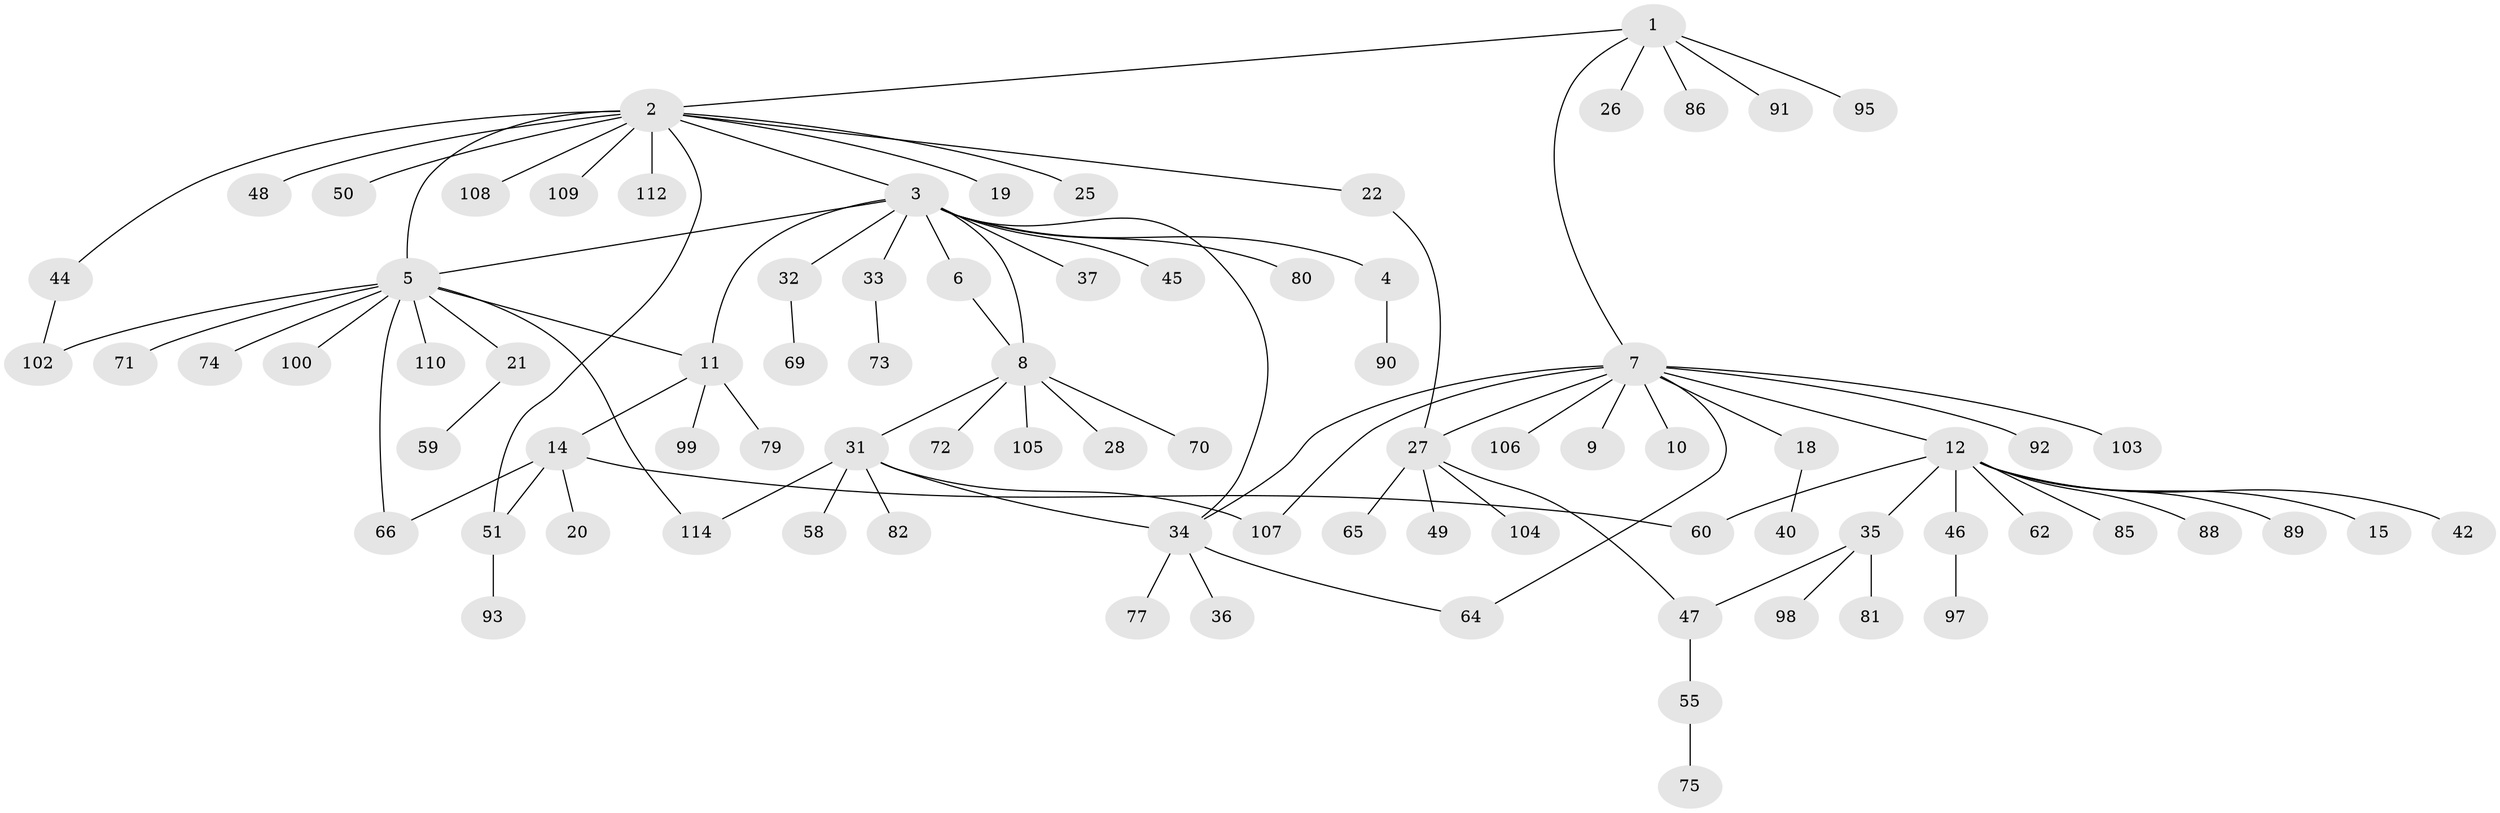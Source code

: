 // original degree distribution, {6: 0.02631578947368421, 13: 0.008771929824561403, 10: 0.008771929824561403, 3: 0.09649122807017543, 9: 0.008771929824561403, 2: 0.21052631578947367, 11: 0.008771929824561403, 4: 0.05263157894736842, 1: 0.5350877192982456, 7: 0.017543859649122806, 5: 0.02631578947368421}
// Generated by graph-tools (version 1.1) at 2025/11/02/27/25 16:11:12]
// undirected, 84 vertices, 97 edges
graph export_dot {
graph [start="1"]
  node [color=gray90,style=filled];
  1 [super="+76"];
  2 [super="+23"];
  3 [super="+24"];
  4 [super="+41"];
  5 [super="+52"];
  6 [super="+13"];
  7 [super="+38"];
  8 [super="+29"];
  9;
  10;
  11 [super="+53"];
  12 [super="+17"];
  14 [super="+16"];
  15 [super="+57"];
  18 [super="+78"];
  19 [super="+67"];
  20;
  21 [super="+68"];
  22;
  25;
  26;
  27 [super="+43"];
  28 [super="+30"];
  31 [super="+96"];
  32 [super="+39"];
  33;
  34 [super="+61"];
  35 [super="+54"];
  36;
  37;
  40;
  42;
  44;
  45;
  46 [super="+84"];
  47 [super="+63"];
  48;
  49;
  50 [super="+56"];
  51 [super="+101"];
  55;
  58;
  59 [super="+113"];
  60 [super="+87"];
  62;
  64;
  65;
  66;
  69;
  70;
  71;
  72;
  73;
  74;
  75 [super="+111"];
  77 [super="+83"];
  79;
  80 [super="+94"];
  81;
  82;
  85;
  86;
  88;
  89;
  90;
  91;
  92;
  93;
  95;
  97;
  98;
  99;
  100;
  102;
  103;
  104;
  105;
  106;
  107;
  108;
  109;
  110;
  112;
  114;
  1 -- 2;
  1 -- 7;
  1 -- 26;
  1 -- 86;
  1 -- 91;
  1 -- 95;
  2 -- 3;
  2 -- 5;
  2 -- 19;
  2 -- 22;
  2 -- 25;
  2 -- 44;
  2 -- 48;
  2 -- 50;
  2 -- 51;
  2 -- 108;
  2 -- 112;
  2 -- 109;
  3 -- 4;
  3 -- 5;
  3 -- 6;
  3 -- 8;
  3 -- 11;
  3 -- 33;
  3 -- 37;
  3 -- 80;
  3 -- 32;
  3 -- 34;
  3 -- 45;
  4 -- 90;
  5 -- 21;
  5 -- 71;
  5 -- 100;
  5 -- 102;
  5 -- 114;
  5 -- 66;
  5 -- 74;
  5 -- 110;
  5 -- 11;
  6 -- 8;
  7 -- 9;
  7 -- 10;
  7 -- 12;
  7 -- 18;
  7 -- 27;
  7 -- 64;
  7 -- 92;
  7 -- 103;
  7 -- 107;
  7 -- 34;
  7 -- 106;
  8 -- 28;
  8 -- 31;
  8 -- 70;
  8 -- 105;
  8 -- 72;
  11 -- 14;
  11 -- 99;
  11 -- 79;
  12 -- 15;
  12 -- 60;
  12 -- 62;
  12 -- 85;
  12 -- 89;
  12 -- 35 [weight=2];
  12 -- 88;
  12 -- 42;
  12 -- 46;
  14 -- 20;
  14 -- 60;
  14 -- 66;
  14 -- 51;
  18 -- 40;
  21 -- 59;
  22 -- 27;
  27 -- 65;
  27 -- 104;
  27 -- 49;
  27 -- 47;
  31 -- 58;
  31 -- 82;
  31 -- 107;
  31 -- 114;
  31 -- 34;
  32 -- 69;
  33 -- 73;
  34 -- 36;
  34 -- 64;
  34 -- 77;
  35 -- 81;
  35 -- 98;
  35 -- 47;
  44 -- 102;
  46 -- 97;
  47 -- 55;
  51 -- 93;
  55 -- 75;
}
